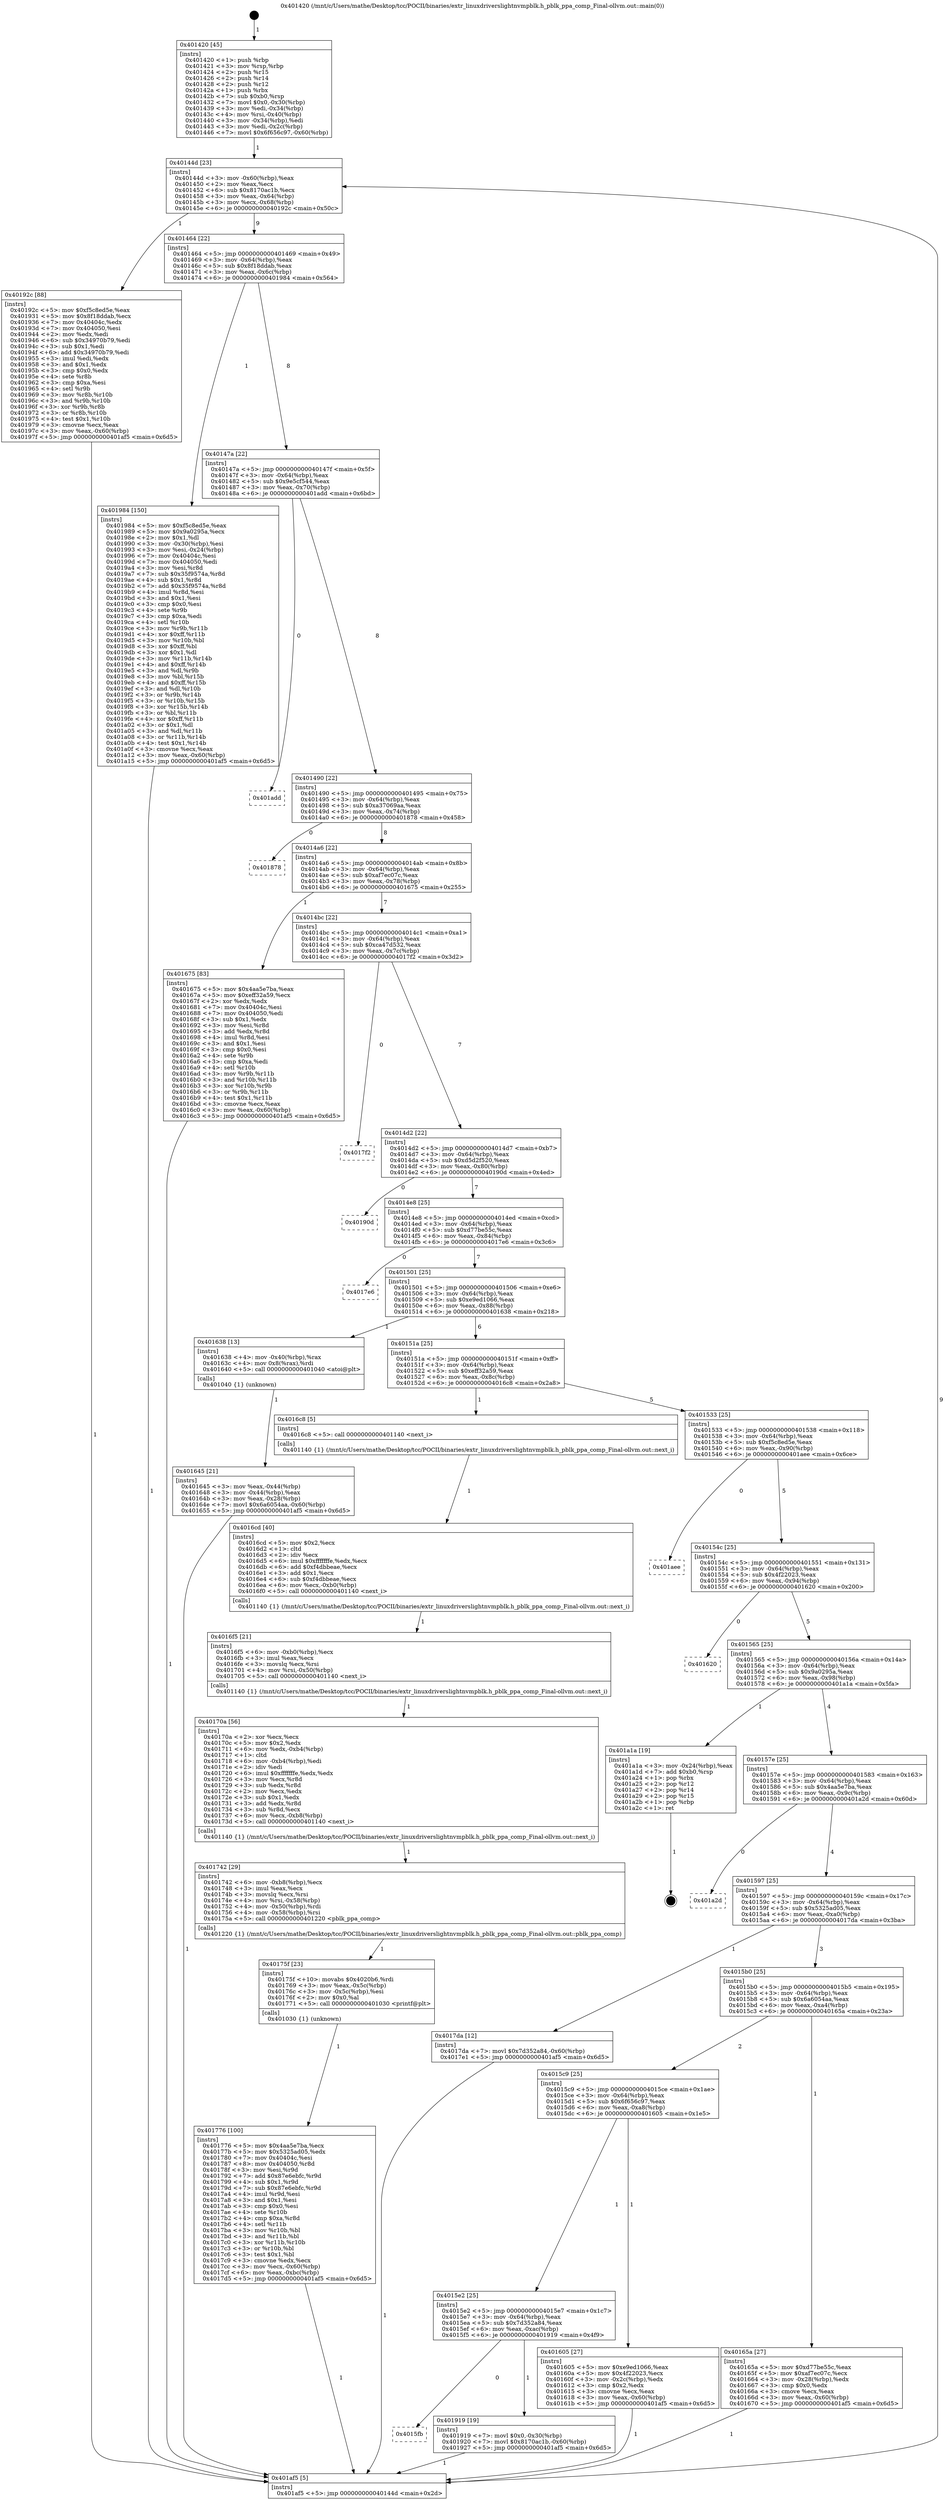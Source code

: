 digraph "0x401420" {
  label = "0x401420 (/mnt/c/Users/mathe/Desktop/tcc/POCII/binaries/extr_linuxdriverslightnvmpblk.h_pblk_ppa_comp_Final-ollvm.out::main(0))"
  labelloc = "t"
  node[shape=record]

  Entry [label="",width=0.3,height=0.3,shape=circle,fillcolor=black,style=filled]
  "0x40144d" [label="{
     0x40144d [23]\l
     | [instrs]\l
     &nbsp;&nbsp;0x40144d \<+3\>: mov -0x60(%rbp),%eax\l
     &nbsp;&nbsp;0x401450 \<+2\>: mov %eax,%ecx\l
     &nbsp;&nbsp;0x401452 \<+6\>: sub $0x8170ac1b,%ecx\l
     &nbsp;&nbsp;0x401458 \<+3\>: mov %eax,-0x64(%rbp)\l
     &nbsp;&nbsp;0x40145b \<+3\>: mov %ecx,-0x68(%rbp)\l
     &nbsp;&nbsp;0x40145e \<+6\>: je 000000000040192c \<main+0x50c\>\l
  }"]
  "0x40192c" [label="{
     0x40192c [88]\l
     | [instrs]\l
     &nbsp;&nbsp;0x40192c \<+5\>: mov $0xf5c8ed5e,%eax\l
     &nbsp;&nbsp;0x401931 \<+5\>: mov $0x8f18ddab,%ecx\l
     &nbsp;&nbsp;0x401936 \<+7\>: mov 0x40404c,%edx\l
     &nbsp;&nbsp;0x40193d \<+7\>: mov 0x404050,%esi\l
     &nbsp;&nbsp;0x401944 \<+2\>: mov %edx,%edi\l
     &nbsp;&nbsp;0x401946 \<+6\>: sub $0x34970b79,%edi\l
     &nbsp;&nbsp;0x40194c \<+3\>: sub $0x1,%edi\l
     &nbsp;&nbsp;0x40194f \<+6\>: add $0x34970b79,%edi\l
     &nbsp;&nbsp;0x401955 \<+3\>: imul %edi,%edx\l
     &nbsp;&nbsp;0x401958 \<+3\>: and $0x1,%edx\l
     &nbsp;&nbsp;0x40195b \<+3\>: cmp $0x0,%edx\l
     &nbsp;&nbsp;0x40195e \<+4\>: sete %r8b\l
     &nbsp;&nbsp;0x401962 \<+3\>: cmp $0xa,%esi\l
     &nbsp;&nbsp;0x401965 \<+4\>: setl %r9b\l
     &nbsp;&nbsp;0x401969 \<+3\>: mov %r8b,%r10b\l
     &nbsp;&nbsp;0x40196c \<+3\>: and %r9b,%r10b\l
     &nbsp;&nbsp;0x40196f \<+3\>: xor %r9b,%r8b\l
     &nbsp;&nbsp;0x401972 \<+3\>: or %r8b,%r10b\l
     &nbsp;&nbsp;0x401975 \<+4\>: test $0x1,%r10b\l
     &nbsp;&nbsp;0x401979 \<+3\>: cmovne %ecx,%eax\l
     &nbsp;&nbsp;0x40197c \<+3\>: mov %eax,-0x60(%rbp)\l
     &nbsp;&nbsp;0x40197f \<+5\>: jmp 0000000000401af5 \<main+0x6d5\>\l
  }"]
  "0x401464" [label="{
     0x401464 [22]\l
     | [instrs]\l
     &nbsp;&nbsp;0x401464 \<+5\>: jmp 0000000000401469 \<main+0x49\>\l
     &nbsp;&nbsp;0x401469 \<+3\>: mov -0x64(%rbp),%eax\l
     &nbsp;&nbsp;0x40146c \<+5\>: sub $0x8f18ddab,%eax\l
     &nbsp;&nbsp;0x401471 \<+3\>: mov %eax,-0x6c(%rbp)\l
     &nbsp;&nbsp;0x401474 \<+6\>: je 0000000000401984 \<main+0x564\>\l
  }"]
  Exit [label="",width=0.3,height=0.3,shape=circle,fillcolor=black,style=filled,peripheries=2]
  "0x401984" [label="{
     0x401984 [150]\l
     | [instrs]\l
     &nbsp;&nbsp;0x401984 \<+5\>: mov $0xf5c8ed5e,%eax\l
     &nbsp;&nbsp;0x401989 \<+5\>: mov $0x9a0295a,%ecx\l
     &nbsp;&nbsp;0x40198e \<+2\>: mov $0x1,%dl\l
     &nbsp;&nbsp;0x401990 \<+3\>: mov -0x30(%rbp),%esi\l
     &nbsp;&nbsp;0x401993 \<+3\>: mov %esi,-0x24(%rbp)\l
     &nbsp;&nbsp;0x401996 \<+7\>: mov 0x40404c,%esi\l
     &nbsp;&nbsp;0x40199d \<+7\>: mov 0x404050,%edi\l
     &nbsp;&nbsp;0x4019a4 \<+3\>: mov %esi,%r8d\l
     &nbsp;&nbsp;0x4019a7 \<+7\>: sub $0x35f9574a,%r8d\l
     &nbsp;&nbsp;0x4019ae \<+4\>: sub $0x1,%r8d\l
     &nbsp;&nbsp;0x4019b2 \<+7\>: add $0x35f9574a,%r8d\l
     &nbsp;&nbsp;0x4019b9 \<+4\>: imul %r8d,%esi\l
     &nbsp;&nbsp;0x4019bd \<+3\>: and $0x1,%esi\l
     &nbsp;&nbsp;0x4019c0 \<+3\>: cmp $0x0,%esi\l
     &nbsp;&nbsp;0x4019c3 \<+4\>: sete %r9b\l
     &nbsp;&nbsp;0x4019c7 \<+3\>: cmp $0xa,%edi\l
     &nbsp;&nbsp;0x4019ca \<+4\>: setl %r10b\l
     &nbsp;&nbsp;0x4019ce \<+3\>: mov %r9b,%r11b\l
     &nbsp;&nbsp;0x4019d1 \<+4\>: xor $0xff,%r11b\l
     &nbsp;&nbsp;0x4019d5 \<+3\>: mov %r10b,%bl\l
     &nbsp;&nbsp;0x4019d8 \<+3\>: xor $0xff,%bl\l
     &nbsp;&nbsp;0x4019db \<+3\>: xor $0x1,%dl\l
     &nbsp;&nbsp;0x4019de \<+3\>: mov %r11b,%r14b\l
     &nbsp;&nbsp;0x4019e1 \<+4\>: and $0xff,%r14b\l
     &nbsp;&nbsp;0x4019e5 \<+3\>: and %dl,%r9b\l
     &nbsp;&nbsp;0x4019e8 \<+3\>: mov %bl,%r15b\l
     &nbsp;&nbsp;0x4019eb \<+4\>: and $0xff,%r15b\l
     &nbsp;&nbsp;0x4019ef \<+3\>: and %dl,%r10b\l
     &nbsp;&nbsp;0x4019f2 \<+3\>: or %r9b,%r14b\l
     &nbsp;&nbsp;0x4019f5 \<+3\>: or %r10b,%r15b\l
     &nbsp;&nbsp;0x4019f8 \<+3\>: xor %r15b,%r14b\l
     &nbsp;&nbsp;0x4019fb \<+3\>: or %bl,%r11b\l
     &nbsp;&nbsp;0x4019fe \<+4\>: xor $0xff,%r11b\l
     &nbsp;&nbsp;0x401a02 \<+3\>: or $0x1,%dl\l
     &nbsp;&nbsp;0x401a05 \<+3\>: and %dl,%r11b\l
     &nbsp;&nbsp;0x401a08 \<+3\>: or %r11b,%r14b\l
     &nbsp;&nbsp;0x401a0b \<+4\>: test $0x1,%r14b\l
     &nbsp;&nbsp;0x401a0f \<+3\>: cmovne %ecx,%eax\l
     &nbsp;&nbsp;0x401a12 \<+3\>: mov %eax,-0x60(%rbp)\l
     &nbsp;&nbsp;0x401a15 \<+5\>: jmp 0000000000401af5 \<main+0x6d5\>\l
  }"]
  "0x40147a" [label="{
     0x40147a [22]\l
     | [instrs]\l
     &nbsp;&nbsp;0x40147a \<+5\>: jmp 000000000040147f \<main+0x5f\>\l
     &nbsp;&nbsp;0x40147f \<+3\>: mov -0x64(%rbp),%eax\l
     &nbsp;&nbsp;0x401482 \<+5\>: sub $0x9e5cf544,%eax\l
     &nbsp;&nbsp;0x401487 \<+3\>: mov %eax,-0x70(%rbp)\l
     &nbsp;&nbsp;0x40148a \<+6\>: je 0000000000401add \<main+0x6bd\>\l
  }"]
  "0x4015fb" [label="{
     0x4015fb\l
  }", style=dashed]
  "0x401add" [label="{
     0x401add\l
  }", style=dashed]
  "0x401490" [label="{
     0x401490 [22]\l
     | [instrs]\l
     &nbsp;&nbsp;0x401490 \<+5\>: jmp 0000000000401495 \<main+0x75\>\l
     &nbsp;&nbsp;0x401495 \<+3\>: mov -0x64(%rbp),%eax\l
     &nbsp;&nbsp;0x401498 \<+5\>: sub $0xa37069aa,%eax\l
     &nbsp;&nbsp;0x40149d \<+3\>: mov %eax,-0x74(%rbp)\l
     &nbsp;&nbsp;0x4014a0 \<+6\>: je 0000000000401878 \<main+0x458\>\l
  }"]
  "0x401919" [label="{
     0x401919 [19]\l
     | [instrs]\l
     &nbsp;&nbsp;0x401919 \<+7\>: movl $0x0,-0x30(%rbp)\l
     &nbsp;&nbsp;0x401920 \<+7\>: movl $0x8170ac1b,-0x60(%rbp)\l
     &nbsp;&nbsp;0x401927 \<+5\>: jmp 0000000000401af5 \<main+0x6d5\>\l
  }"]
  "0x401878" [label="{
     0x401878\l
  }", style=dashed]
  "0x4014a6" [label="{
     0x4014a6 [22]\l
     | [instrs]\l
     &nbsp;&nbsp;0x4014a6 \<+5\>: jmp 00000000004014ab \<main+0x8b\>\l
     &nbsp;&nbsp;0x4014ab \<+3\>: mov -0x64(%rbp),%eax\l
     &nbsp;&nbsp;0x4014ae \<+5\>: sub $0xaf7ec07c,%eax\l
     &nbsp;&nbsp;0x4014b3 \<+3\>: mov %eax,-0x78(%rbp)\l
     &nbsp;&nbsp;0x4014b6 \<+6\>: je 0000000000401675 \<main+0x255\>\l
  }"]
  "0x401776" [label="{
     0x401776 [100]\l
     | [instrs]\l
     &nbsp;&nbsp;0x401776 \<+5\>: mov $0x4aa5e7ba,%ecx\l
     &nbsp;&nbsp;0x40177b \<+5\>: mov $0x5325ad05,%edx\l
     &nbsp;&nbsp;0x401780 \<+7\>: mov 0x40404c,%esi\l
     &nbsp;&nbsp;0x401787 \<+8\>: mov 0x404050,%r8d\l
     &nbsp;&nbsp;0x40178f \<+3\>: mov %esi,%r9d\l
     &nbsp;&nbsp;0x401792 \<+7\>: add $0x87e6ebfc,%r9d\l
     &nbsp;&nbsp;0x401799 \<+4\>: sub $0x1,%r9d\l
     &nbsp;&nbsp;0x40179d \<+7\>: sub $0x87e6ebfc,%r9d\l
     &nbsp;&nbsp;0x4017a4 \<+4\>: imul %r9d,%esi\l
     &nbsp;&nbsp;0x4017a8 \<+3\>: and $0x1,%esi\l
     &nbsp;&nbsp;0x4017ab \<+3\>: cmp $0x0,%esi\l
     &nbsp;&nbsp;0x4017ae \<+4\>: sete %r10b\l
     &nbsp;&nbsp;0x4017b2 \<+4\>: cmp $0xa,%r8d\l
     &nbsp;&nbsp;0x4017b6 \<+4\>: setl %r11b\l
     &nbsp;&nbsp;0x4017ba \<+3\>: mov %r10b,%bl\l
     &nbsp;&nbsp;0x4017bd \<+3\>: and %r11b,%bl\l
     &nbsp;&nbsp;0x4017c0 \<+3\>: xor %r11b,%r10b\l
     &nbsp;&nbsp;0x4017c3 \<+3\>: or %r10b,%bl\l
     &nbsp;&nbsp;0x4017c6 \<+3\>: test $0x1,%bl\l
     &nbsp;&nbsp;0x4017c9 \<+3\>: cmovne %edx,%ecx\l
     &nbsp;&nbsp;0x4017cc \<+3\>: mov %ecx,-0x60(%rbp)\l
     &nbsp;&nbsp;0x4017cf \<+6\>: mov %eax,-0xbc(%rbp)\l
     &nbsp;&nbsp;0x4017d5 \<+5\>: jmp 0000000000401af5 \<main+0x6d5\>\l
  }"]
  "0x401675" [label="{
     0x401675 [83]\l
     | [instrs]\l
     &nbsp;&nbsp;0x401675 \<+5\>: mov $0x4aa5e7ba,%eax\l
     &nbsp;&nbsp;0x40167a \<+5\>: mov $0xeff32a59,%ecx\l
     &nbsp;&nbsp;0x40167f \<+2\>: xor %edx,%edx\l
     &nbsp;&nbsp;0x401681 \<+7\>: mov 0x40404c,%esi\l
     &nbsp;&nbsp;0x401688 \<+7\>: mov 0x404050,%edi\l
     &nbsp;&nbsp;0x40168f \<+3\>: sub $0x1,%edx\l
     &nbsp;&nbsp;0x401692 \<+3\>: mov %esi,%r8d\l
     &nbsp;&nbsp;0x401695 \<+3\>: add %edx,%r8d\l
     &nbsp;&nbsp;0x401698 \<+4\>: imul %r8d,%esi\l
     &nbsp;&nbsp;0x40169c \<+3\>: and $0x1,%esi\l
     &nbsp;&nbsp;0x40169f \<+3\>: cmp $0x0,%esi\l
     &nbsp;&nbsp;0x4016a2 \<+4\>: sete %r9b\l
     &nbsp;&nbsp;0x4016a6 \<+3\>: cmp $0xa,%edi\l
     &nbsp;&nbsp;0x4016a9 \<+4\>: setl %r10b\l
     &nbsp;&nbsp;0x4016ad \<+3\>: mov %r9b,%r11b\l
     &nbsp;&nbsp;0x4016b0 \<+3\>: and %r10b,%r11b\l
     &nbsp;&nbsp;0x4016b3 \<+3\>: xor %r10b,%r9b\l
     &nbsp;&nbsp;0x4016b6 \<+3\>: or %r9b,%r11b\l
     &nbsp;&nbsp;0x4016b9 \<+4\>: test $0x1,%r11b\l
     &nbsp;&nbsp;0x4016bd \<+3\>: cmovne %ecx,%eax\l
     &nbsp;&nbsp;0x4016c0 \<+3\>: mov %eax,-0x60(%rbp)\l
     &nbsp;&nbsp;0x4016c3 \<+5\>: jmp 0000000000401af5 \<main+0x6d5\>\l
  }"]
  "0x4014bc" [label="{
     0x4014bc [22]\l
     | [instrs]\l
     &nbsp;&nbsp;0x4014bc \<+5\>: jmp 00000000004014c1 \<main+0xa1\>\l
     &nbsp;&nbsp;0x4014c1 \<+3\>: mov -0x64(%rbp),%eax\l
     &nbsp;&nbsp;0x4014c4 \<+5\>: sub $0xca47d532,%eax\l
     &nbsp;&nbsp;0x4014c9 \<+3\>: mov %eax,-0x7c(%rbp)\l
     &nbsp;&nbsp;0x4014cc \<+6\>: je 00000000004017f2 \<main+0x3d2\>\l
  }"]
  "0x40175f" [label="{
     0x40175f [23]\l
     | [instrs]\l
     &nbsp;&nbsp;0x40175f \<+10\>: movabs $0x4020b6,%rdi\l
     &nbsp;&nbsp;0x401769 \<+3\>: mov %eax,-0x5c(%rbp)\l
     &nbsp;&nbsp;0x40176c \<+3\>: mov -0x5c(%rbp),%esi\l
     &nbsp;&nbsp;0x40176f \<+2\>: mov $0x0,%al\l
     &nbsp;&nbsp;0x401771 \<+5\>: call 0000000000401030 \<printf@plt\>\l
     | [calls]\l
     &nbsp;&nbsp;0x401030 \{1\} (unknown)\l
  }"]
  "0x4017f2" [label="{
     0x4017f2\l
  }", style=dashed]
  "0x4014d2" [label="{
     0x4014d2 [22]\l
     | [instrs]\l
     &nbsp;&nbsp;0x4014d2 \<+5\>: jmp 00000000004014d7 \<main+0xb7\>\l
     &nbsp;&nbsp;0x4014d7 \<+3\>: mov -0x64(%rbp),%eax\l
     &nbsp;&nbsp;0x4014da \<+5\>: sub $0xd5d2f520,%eax\l
     &nbsp;&nbsp;0x4014df \<+3\>: mov %eax,-0x80(%rbp)\l
     &nbsp;&nbsp;0x4014e2 \<+6\>: je 000000000040190d \<main+0x4ed\>\l
  }"]
  "0x401742" [label="{
     0x401742 [29]\l
     | [instrs]\l
     &nbsp;&nbsp;0x401742 \<+6\>: mov -0xb8(%rbp),%ecx\l
     &nbsp;&nbsp;0x401748 \<+3\>: imul %eax,%ecx\l
     &nbsp;&nbsp;0x40174b \<+3\>: movslq %ecx,%rsi\l
     &nbsp;&nbsp;0x40174e \<+4\>: mov %rsi,-0x58(%rbp)\l
     &nbsp;&nbsp;0x401752 \<+4\>: mov -0x50(%rbp),%rdi\l
     &nbsp;&nbsp;0x401756 \<+4\>: mov -0x58(%rbp),%rsi\l
     &nbsp;&nbsp;0x40175a \<+5\>: call 0000000000401220 \<pblk_ppa_comp\>\l
     | [calls]\l
     &nbsp;&nbsp;0x401220 \{1\} (/mnt/c/Users/mathe/Desktop/tcc/POCII/binaries/extr_linuxdriverslightnvmpblk.h_pblk_ppa_comp_Final-ollvm.out::pblk_ppa_comp)\l
  }"]
  "0x40190d" [label="{
     0x40190d\l
  }", style=dashed]
  "0x4014e8" [label="{
     0x4014e8 [25]\l
     | [instrs]\l
     &nbsp;&nbsp;0x4014e8 \<+5\>: jmp 00000000004014ed \<main+0xcd\>\l
     &nbsp;&nbsp;0x4014ed \<+3\>: mov -0x64(%rbp),%eax\l
     &nbsp;&nbsp;0x4014f0 \<+5\>: sub $0xd77be55c,%eax\l
     &nbsp;&nbsp;0x4014f5 \<+6\>: mov %eax,-0x84(%rbp)\l
     &nbsp;&nbsp;0x4014fb \<+6\>: je 00000000004017e6 \<main+0x3c6\>\l
  }"]
  "0x40170a" [label="{
     0x40170a [56]\l
     | [instrs]\l
     &nbsp;&nbsp;0x40170a \<+2\>: xor %ecx,%ecx\l
     &nbsp;&nbsp;0x40170c \<+5\>: mov $0x2,%edx\l
     &nbsp;&nbsp;0x401711 \<+6\>: mov %edx,-0xb4(%rbp)\l
     &nbsp;&nbsp;0x401717 \<+1\>: cltd\l
     &nbsp;&nbsp;0x401718 \<+6\>: mov -0xb4(%rbp),%edi\l
     &nbsp;&nbsp;0x40171e \<+2\>: idiv %edi\l
     &nbsp;&nbsp;0x401720 \<+6\>: imul $0xfffffffe,%edx,%edx\l
     &nbsp;&nbsp;0x401726 \<+3\>: mov %ecx,%r8d\l
     &nbsp;&nbsp;0x401729 \<+3\>: sub %edx,%r8d\l
     &nbsp;&nbsp;0x40172c \<+2\>: mov %ecx,%edx\l
     &nbsp;&nbsp;0x40172e \<+3\>: sub $0x1,%edx\l
     &nbsp;&nbsp;0x401731 \<+3\>: add %edx,%r8d\l
     &nbsp;&nbsp;0x401734 \<+3\>: sub %r8d,%ecx\l
     &nbsp;&nbsp;0x401737 \<+6\>: mov %ecx,-0xb8(%rbp)\l
     &nbsp;&nbsp;0x40173d \<+5\>: call 0000000000401140 \<next_i\>\l
     | [calls]\l
     &nbsp;&nbsp;0x401140 \{1\} (/mnt/c/Users/mathe/Desktop/tcc/POCII/binaries/extr_linuxdriverslightnvmpblk.h_pblk_ppa_comp_Final-ollvm.out::next_i)\l
  }"]
  "0x4017e6" [label="{
     0x4017e6\l
  }", style=dashed]
  "0x401501" [label="{
     0x401501 [25]\l
     | [instrs]\l
     &nbsp;&nbsp;0x401501 \<+5\>: jmp 0000000000401506 \<main+0xe6\>\l
     &nbsp;&nbsp;0x401506 \<+3\>: mov -0x64(%rbp),%eax\l
     &nbsp;&nbsp;0x401509 \<+5\>: sub $0xe9ed1066,%eax\l
     &nbsp;&nbsp;0x40150e \<+6\>: mov %eax,-0x88(%rbp)\l
     &nbsp;&nbsp;0x401514 \<+6\>: je 0000000000401638 \<main+0x218\>\l
  }"]
  "0x4016f5" [label="{
     0x4016f5 [21]\l
     | [instrs]\l
     &nbsp;&nbsp;0x4016f5 \<+6\>: mov -0xb0(%rbp),%ecx\l
     &nbsp;&nbsp;0x4016fb \<+3\>: imul %eax,%ecx\l
     &nbsp;&nbsp;0x4016fe \<+3\>: movslq %ecx,%rsi\l
     &nbsp;&nbsp;0x401701 \<+4\>: mov %rsi,-0x50(%rbp)\l
     &nbsp;&nbsp;0x401705 \<+5\>: call 0000000000401140 \<next_i\>\l
     | [calls]\l
     &nbsp;&nbsp;0x401140 \{1\} (/mnt/c/Users/mathe/Desktop/tcc/POCII/binaries/extr_linuxdriverslightnvmpblk.h_pblk_ppa_comp_Final-ollvm.out::next_i)\l
  }"]
  "0x401638" [label="{
     0x401638 [13]\l
     | [instrs]\l
     &nbsp;&nbsp;0x401638 \<+4\>: mov -0x40(%rbp),%rax\l
     &nbsp;&nbsp;0x40163c \<+4\>: mov 0x8(%rax),%rdi\l
     &nbsp;&nbsp;0x401640 \<+5\>: call 0000000000401040 \<atoi@plt\>\l
     | [calls]\l
     &nbsp;&nbsp;0x401040 \{1\} (unknown)\l
  }"]
  "0x40151a" [label="{
     0x40151a [25]\l
     | [instrs]\l
     &nbsp;&nbsp;0x40151a \<+5\>: jmp 000000000040151f \<main+0xff\>\l
     &nbsp;&nbsp;0x40151f \<+3\>: mov -0x64(%rbp),%eax\l
     &nbsp;&nbsp;0x401522 \<+5\>: sub $0xeff32a59,%eax\l
     &nbsp;&nbsp;0x401527 \<+6\>: mov %eax,-0x8c(%rbp)\l
     &nbsp;&nbsp;0x40152d \<+6\>: je 00000000004016c8 \<main+0x2a8\>\l
  }"]
  "0x4016cd" [label="{
     0x4016cd [40]\l
     | [instrs]\l
     &nbsp;&nbsp;0x4016cd \<+5\>: mov $0x2,%ecx\l
     &nbsp;&nbsp;0x4016d2 \<+1\>: cltd\l
     &nbsp;&nbsp;0x4016d3 \<+2\>: idiv %ecx\l
     &nbsp;&nbsp;0x4016d5 \<+6\>: imul $0xfffffffe,%edx,%ecx\l
     &nbsp;&nbsp;0x4016db \<+6\>: add $0xf4dbbeae,%ecx\l
     &nbsp;&nbsp;0x4016e1 \<+3\>: add $0x1,%ecx\l
     &nbsp;&nbsp;0x4016e4 \<+6\>: sub $0xf4dbbeae,%ecx\l
     &nbsp;&nbsp;0x4016ea \<+6\>: mov %ecx,-0xb0(%rbp)\l
     &nbsp;&nbsp;0x4016f0 \<+5\>: call 0000000000401140 \<next_i\>\l
     | [calls]\l
     &nbsp;&nbsp;0x401140 \{1\} (/mnt/c/Users/mathe/Desktop/tcc/POCII/binaries/extr_linuxdriverslightnvmpblk.h_pblk_ppa_comp_Final-ollvm.out::next_i)\l
  }"]
  "0x4016c8" [label="{
     0x4016c8 [5]\l
     | [instrs]\l
     &nbsp;&nbsp;0x4016c8 \<+5\>: call 0000000000401140 \<next_i\>\l
     | [calls]\l
     &nbsp;&nbsp;0x401140 \{1\} (/mnt/c/Users/mathe/Desktop/tcc/POCII/binaries/extr_linuxdriverslightnvmpblk.h_pblk_ppa_comp_Final-ollvm.out::next_i)\l
  }"]
  "0x401533" [label="{
     0x401533 [25]\l
     | [instrs]\l
     &nbsp;&nbsp;0x401533 \<+5\>: jmp 0000000000401538 \<main+0x118\>\l
     &nbsp;&nbsp;0x401538 \<+3\>: mov -0x64(%rbp),%eax\l
     &nbsp;&nbsp;0x40153b \<+5\>: sub $0xf5c8ed5e,%eax\l
     &nbsp;&nbsp;0x401540 \<+6\>: mov %eax,-0x90(%rbp)\l
     &nbsp;&nbsp;0x401546 \<+6\>: je 0000000000401aee \<main+0x6ce\>\l
  }"]
  "0x401645" [label="{
     0x401645 [21]\l
     | [instrs]\l
     &nbsp;&nbsp;0x401645 \<+3\>: mov %eax,-0x44(%rbp)\l
     &nbsp;&nbsp;0x401648 \<+3\>: mov -0x44(%rbp),%eax\l
     &nbsp;&nbsp;0x40164b \<+3\>: mov %eax,-0x28(%rbp)\l
     &nbsp;&nbsp;0x40164e \<+7\>: movl $0x6a6054aa,-0x60(%rbp)\l
     &nbsp;&nbsp;0x401655 \<+5\>: jmp 0000000000401af5 \<main+0x6d5\>\l
  }"]
  "0x401aee" [label="{
     0x401aee\l
  }", style=dashed]
  "0x40154c" [label="{
     0x40154c [25]\l
     | [instrs]\l
     &nbsp;&nbsp;0x40154c \<+5\>: jmp 0000000000401551 \<main+0x131\>\l
     &nbsp;&nbsp;0x401551 \<+3\>: mov -0x64(%rbp),%eax\l
     &nbsp;&nbsp;0x401554 \<+5\>: sub $0x4f22023,%eax\l
     &nbsp;&nbsp;0x401559 \<+6\>: mov %eax,-0x94(%rbp)\l
     &nbsp;&nbsp;0x40155f \<+6\>: je 0000000000401620 \<main+0x200\>\l
  }"]
  "0x401420" [label="{
     0x401420 [45]\l
     | [instrs]\l
     &nbsp;&nbsp;0x401420 \<+1\>: push %rbp\l
     &nbsp;&nbsp;0x401421 \<+3\>: mov %rsp,%rbp\l
     &nbsp;&nbsp;0x401424 \<+2\>: push %r15\l
     &nbsp;&nbsp;0x401426 \<+2\>: push %r14\l
     &nbsp;&nbsp;0x401428 \<+2\>: push %r12\l
     &nbsp;&nbsp;0x40142a \<+1\>: push %rbx\l
     &nbsp;&nbsp;0x40142b \<+7\>: sub $0xb0,%rsp\l
     &nbsp;&nbsp;0x401432 \<+7\>: movl $0x0,-0x30(%rbp)\l
     &nbsp;&nbsp;0x401439 \<+3\>: mov %edi,-0x34(%rbp)\l
     &nbsp;&nbsp;0x40143c \<+4\>: mov %rsi,-0x40(%rbp)\l
     &nbsp;&nbsp;0x401440 \<+3\>: mov -0x34(%rbp),%edi\l
     &nbsp;&nbsp;0x401443 \<+3\>: mov %edi,-0x2c(%rbp)\l
     &nbsp;&nbsp;0x401446 \<+7\>: movl $0x6f656c97,-0x60(%rbp)\l
  }"]
  "0x401620" [label="{
     0x401620\l
  }", style=dashed]
  "0x401565" [label="{
     0x401565 [25]\l
     | [instrs]\l
     &nbsp;&nbsp;0x401565 \<+5\>: jmp 000000000040156a \<main+0x14a\>\l
     &nbsp;&nbsp;0x40156a \<+3\>: mov -0x64(%rbp),%eax\l
     &nbsp;&nbsp;0x40156d \<+5\>: sub $0x9a0295a,%eax\l
     &nbsp;&nbsp;0x401572 \<+6\>: mov %eax,-0x98(%rbp)\l
     &nbsp;&nbsp;0x401578 \<+6\>: je 0000000000401a1a \<main+0x5fa\>\l
  }"]
  "0x401af5" [label="{
     0x401af5 [5]\l
     | [instrs]\l
     &nbsp;&nbsp;0x401af5 \<+5\>: jmp 000000000040144d \<main+0x2d\>\l
  }"]
  "0x401a1a" [label="{
     0x401a1a [19]\l
     | [instrs]\l
     &nbsp;&nbsp;0x401a1a \<+3\>: mov -0x24(%rbp),%eax\l
     &nbsp;&nbsp;0x401a1d \<+7\>: add $0xb0,%rsp\l
     &nbsp;&nbsp;0x401a24 \<+1\>: pop %rbx\l
     &nbsp;&nbsp;0x401a25 \<+2\>: pop %r12\l
     &nbsp;&nbsp;0x401a27 \<+2\>: pop %r14\l
     &nbsp;&nbsp;0x401a29 \<+2\>: pop %r15\l
     &nbsp;&nbsp;0x401a2b \<+1\>: pop %rbp\l
     &nbsp;&nbsp;0x401a2c \<+1\>: ret\l
  }"]
  "0x40157e" [label="{
     0x40157e [25]\l
     | [instrs]\l
     &nbsp;&nbsp;0x40157e \<+5\>: jmp 0000000000401583 \<main+0x163\>\l
     &nbsp;&nbsp;0x401583 \<+3\>: mov -0x64(%rbp),%eax\l
     &nbsp;&nbsp;0x401586 \<+5\>: sub $0x4aa5e7ba,%eax\l
     &nbsp;&nbsp;0x40158b \<+6\>: mov %eax,-0x9c(%rbp)\l
     &nbsp;&nbsp;0x401591 \<+6\>: je 0000000000401a2d \<main+0x60d\>\l
  }"]
  "0x4015e2" [label="{
     0x4015e2 [25]\l
     | [instrs]\l
     &nbsp;&nbsp;0x4015e2 \<+5\>: jmp 00000000004015e7 \<main+0x1c7\>\l
     &nbsp;&nbsp;0x4015e7 \<+3\>: mov -0x64(%rbp),%eax\l
     &nbsp;&nbsp;0x4015ea \<+5\>: sub $0x7d352a84,%eax\l
     &nbsp;&nbsp;0x4015ef \<+6\>: mov %eax,-0xac(%rbp)\l
     &nbsp;&nbsp;0x4015f5 \<+6\>: je 0000000000401919 \<main+0x4f9\>\l
  }"]
  "0x401a2d" [label="{
     0x401a2d\l
  }", style=dashed]
  "0x401597" [label="{
     0x401597 [25]\l
     | [instrs]\l
     &nbsp;&nbsp;0x401597 \<+5\>: jmp 000000000040159c \<main+0x17c\>\l
     &nbsp;&nbsp;0x40159c \<+3\>: mov -0x64(%rbp),%eax\l
     &nbsp;&nbsp;0x40159f \<+5\>: sub $0x5325ad05,%eax\l
     &nbsp;&nbsp;0x4015a4 \<+6\>: mov %eax,-0xa0(%rbp)\l
     &nbsp;&nbsp;0x4015aa \<+6\>: je 00000000004017da \<main+0x3ba\>\l
  }"]
  "0x401605" [label="{
     0x401605 [27]\l
     | [instrs]\l
     &nbsp;&nbsp;0x401605 \<+5\>: mov $0xe9ed1066,%eax\l
     &nbsp;&nbsp;0x40160a \<+5\>: mov $0x4f22023,%ecx\l
     &nbsp;&nbsp;0x40160f \<+3\>: mov -0x2c(%rbp),%edx\l
     &nbsp;&nbsp;0x401612 \<+3\>: cmp $0x2,%edx\l
     &nbsp;&nbsp;0x401615 \<+3\>: cmovne %ecx,%eax\l
     &nbsp;&nbsp;0x401618 \<+3\>: mov %eax,-0x60(%rbp)\l
     &nbsp;&nbsp;0x40161b \<+5\>: jmp 0000000000401af5 \<main+0x6d5\>\l
  }"]
  "0x4017da" [label="{
     0x4017da [12]\l
     | [instrs]\l
     &nbsp;&nbsp;0x4017da \<+7\>: movl $0x7d352a84,-0x60(%rbp)\l
     &nbsp;&nbsp;0x4017e1 \<+5\>: jmp 0000000000401af5 \<main+0x6d5\>\l
  }"]
  "0x4015b0" [label="{
     0x4015b0 [25]\l
     | [instrs]\l
     &nbsp;&nbsp;0x4015b0 \<+5\>: jmp 00000000004015b5 \<main+0x195\>\l
     &nbsp;&nbsp;0x4015b5 \<+3\>: mov -0x64(%rbp),%eax\l
     &nbsp;&nbsp;0x4015b8 \<+5\>: sub $0x6a6054aa,%eax\l
     &nbsp;&nbsp;0x4015bd \<+6\>: mov %eax,-0xa4(%rbp)\l
     &nbsp;&nbsp;0x4015c3 \<+6\>: je 000000000040165a \<main+0x23a\>\l
  }"]
  "0x4015c9" [label="{
     0x4015c9 [25]\l
     | [instrs]\l
     &nbsp;&nbsp;0x4015c9 \<+5\>: jmp 00000000004015ce \<main+0x1ae\>\l
     &nbsp;&nbsp;0x4015ce \<+3\>: mov -0x64(%rbp),%eax\l
     &nbsp;&nbsp;0x4015d1 \<+5\>: sub $0x6f656c97,%eax\l
     &nbsp;&nbsp;0x4015d6 \<+6\>: mov %eax,-0xa8(%rbp)\l
     &nbsp;&nbsp;0x4015dc \<+6\>: je 0000000000401605 \<main+0x1e5\>\l
  }"]
  "0x40165a" [label="{
     0x40165a [27]\l
     | [instrs]\l
     &nbsp;&nbsp;0x40165a \<+5\>: mov $0xd77be55c,%eax\l
     &nbsp;&nbsp;0x40165f \<+5\>: mov $0xaf7ec07c,%ecx\l
     &nbsp;&nbsp;0x401664 \<+3\>: mov -0x28(%rbp),%edx\l
     &nbsp;&nbsp;0x401667 \<+3\>: cmp $0x0,%edx\l
     &nbsp;&nbsp;0x40166a \<+3\>: cmove %ecx,%eax\l
     &nbsp;&nbsp;0x40166d \<+3\>: mov %eax,-0x60(%rbp)\l
     &nbsp;&nbsp;0x401670 \<+5\>: jmp 0000000000401af5 \<main+0x6d5\>\l
  }"]
  Entry -> "0x401420" [label=" 1"]
  "0x40144d" -> "0x40192c" [label=" 1"]
  "0x40144d" -> "0x401464" [label=" 9"]
  "0x401a1a" -> Exit [label=" 1"]
  "0x401464" -> "0x401984" [label=" 1"]
  "0x401464" -> "0x40147a" [label=" 8"]
  "0x401984" -> "0x401af5" [label=" 1"]
  "0x40147a" -> "0x401add" [label=" 0"]
  "0x40147a" -> "0x401490" [label=" 8"]
  "0x40192c" -> "0x401af5" [label=" 1"]
  "0x401490" -> "0x401878" [label=" 0"]
  "0x401490" -> "0x4014a6" [label=" 8"]
  "0x401919" -> "0x401af5" [label=" 1"]
  "0x4014a6" -> "0x401675" [label=" 1"]
  "0x4014a6" -> "0x4014bc" [label=" 7"]
  "0x4015e2" -> "0x401919" [label=" 1"]
  "0x4014bc" -> "0x4017f2" [label=" 0"]
  "0x4014bc" -> "0x4014d2" [label=" 7"]
  "0x4015e2" -> "0x4015fb" [label=" 0"]
  "0x4014d2" -> "0x40190d" [label=" 0"]
  "0x4014d2" -> "0x4014e8" [label=" 7"]
  "0x4017da" -> "0x401af5" [label=" 1"]
  "0x4014e8" -> "0x4017e6" [label=" 0"]
  "0x4014e8" -> "0x401501" [label=" 7"]
  "0x401776" -> "0x401af5" [label=" 1"]
  "0x401501" -> "0x401638" [label=" 1"]
  "0x401501" -> "0x40151a" [label=" 6"]
  "0x40175f" -> "0x401776" [label=" 1"]
  "0x40151a" -> "0x4016c8" [label=" 1"]
  "0x40151a" -> "0x401533" [label=" 5"]
  "0x401742" -> "0x40175f" [label=" 1"]
  "0x401533" -> "0x401aee" [label=" 0"]
  "0x401533" -> "0x40154c" [label=" 5"]
  "0x40170a" -> "0x401742" [label=" 1"]
  "0x40154c" -> "0x401620" [label=" 0"]
  "0x40154c" -> "0x401565" [label=" 5"]
  "0x4016f5" -> "0x40170a" [label=" 1"]
  "0x401565" -> "0x401a1a" [label=" 1"]
  "0x401565" -> "0x40157e" [label=" 4"]
  "0x4016cd" -> "0x4016f5" [label=" 1"]
  "0x40157e" -> "0x401a2d" [label=" 0"]
  "0x40157e" -> "0x401597" [label=" 4"]
  "0x4016c8" -> "0x4016cd" [label=" 1"]
  "0x401597" -> "0x4017da" [label=" 1"]
  "0x401597" -> "0x4015b0" [label=" 3"]
  "0x401675" -> "0x401af5" [label=" 1"]
  "0x4015b0" -> "0x40165a" [label=" 1"]
  "0x4015b0" -> "0x4015c9" [label=" 2"]
  "0x40165a" -> "0x401af5" [label=" 1"]
  "0x4015c9" -> "0x401605" [label=" 1"]
  "0x4015c9" -> "0x4015e2" [label=" 1"]
  "0x401605" -> "0x401af5" [label=" 1"]
  "0x401420" -> "0x40144d" [label=" 1"]
  "0x401af5" -> "0x40144d" [label=" 9"]
  "0x401638" -> "0x401645" [label=" 1"]
  "0x401645" -> "0x401af5" [label=" 1"]
}
